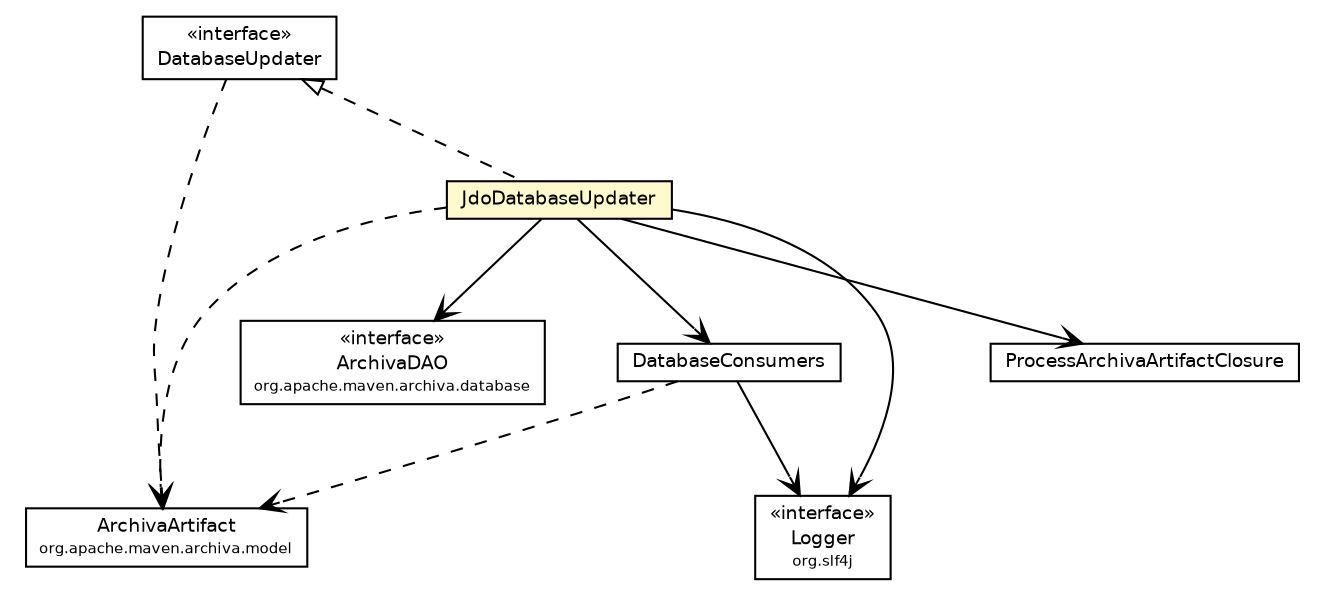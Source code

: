 #!/usr/local/bin/dot
#
# Class diagram 
# Generated by UmlGraph version 4.6 (http://www.spinellis.gr/sw/umlgraph)
#

digraph G {
	edge [fontname="Helvetica",fontsize=10,labelfontname="Helvetica",labelfontsize=10];
	node [fontname="Helvetica",fontsize=10,shape=plaintext];
	// org.apache.maven.archiva.model.ArchivaArtifact
	c102051 [label=<<table border="0" cellborder="1" cellspacing="0" cellpadding="2" port="p" href="../../model/ArchivaArtifact.html">
		<tr><td><table border="0" cellspacing="0" cellpadding="1">
			<tr><td> ArchivaArtifact </td></tr>
			<tr><td><font point-size="7.0"> org.apache.maven.archiva.model </font></td></tr>
		</table></td></tr>
		</table>>, fontname="Helvetica", fontcolor="black", fontsize=9.0];
	// org.apache.maven.archiva.database.ArchivaDAO
	c102151 [label=<<table border="0" cellborder="1" cellspacing="0" cellpadding="2" port="p" href="../ArchivaDAO.html">
		<tr><td><table border="0" cellspacing="0" cellpadding="1">
			<tr><td> &laquo;interface&raquo; </td></tr>
			<tr><td> ArchivaDAO </td></tr>
			<tr><td><font point-size="7.0"> org.apache.maven.archiva.database </font></td></tr>
		</table></td></tr>
		</table>>, fontname="Helvetica", fontcolor="black", fontsize=9.0];
	// org.apache.maven.archiva.database.updater.JdoDatabaseUpdater
	c102193 [label=<<table border="0" cellborder="1" cellspacing="0" cellpadding="2" port="p" bgcolor="lemonChiffon" href="./JdoDatabaseUpdater.html">
		<tr><td><table border="0" cellspacing="0" cellpadding="1">
			<tr><td> JdoDatabaseUpdater </td></tr>
		</table></td></tr>
		</table>>, fontname="Helvetica", fontcolor="black", fontsize=9.0];
	// org.apache.maven.archiva.database.updater.DatabaseUpdater
	c102194 [label=<<table border="0" cellborder="1" cellspacing="0" cellpadding="2" port="p" href="./DatabaseUpdater.html">
		<tr><td><table border="0" cellspacing="0" cellpadding="1">
			<tr><td> &laquo;interface&raquo; </td></tr>
			<tr><td> DatabaseUpdater </td></tr>
		</table></td></tr>
		</table>>, fontname="Helvetica", fontcolor="black", fontsize=9.0];
	// org.apache.maven.archiva.database.updater.DatabaseConsumers
	c102196 [label=<<table border="0" cellborder="1" cellspacing="0" cellpadding="2" port="p" href="./DatabaseConsumers.html">
		<tr><td><table border="0" cellspacing="0" cellpadding="1">
			<tr><td> DatabaseConsumers </td></tr>
		</table></td></tr>
		</table>>, fontname="Helvetica", fontcolor="black", fontsize=9.0];
	//org.apache.maven.archiva.database.updater.JdoDatabaseUpdater implements org.apache.maven.archiva.database.updater.DatabaseUpdater
	c102194:p -> c102193:p [dir=back,arrowtail=empty,style=dashed];
	// org.apache.maven.archiva.database.updater.JdoDatabaseUpdater NAVASSOC org.slf4j.Logger
	c102193:p -> c102367:p [taillabel="", label="", headlabel="", fontname="Helvetica", fontcolor="black", fontsize=10.0, color="black", arrowhead=open];
	// org.apache.maven.archiva.database.updater.JdoDatabaseUpdater NAVASSOC org.apache.maven.archiva.database.ArchivaDAO
	c102193:p -> c102151:p [taillabel="", label="", headlabel="", fontname="Helvetica", fontcolor="black", fontsize=10.0, color="black", arrowhead=open];
	// org.apache.maven.archiva.database.updater.JdoDatabaseUpdater NAVASSOC org.apache.maven.archiva.database.updater.DatabaseConsumers
	c102193:p -> c102196:p [taillabel="", label="", headlabel="", fontname="Helvetica", fontcolor="black", fontsize=10.0, color="black", arrowhead=open];
	// org.apache.maven.archiva.database.updater.JdoDatabaseUpdater NAVASSOC org.apache.maven.archiva.database.updater.ProcessArchivaArtifactClosure
	c102193:p -> c102368:p [taillabel="", label="", headlabel="", fontname="Helvetica", fontcolor="black", fontsize=10.0, color="black", arrowhead=open];
	// org.apache.maven.archiva.database.updater.DatabaseConsumers NAVASSOC org.slf4j.Logger
	c102196:p -> c102367:p [taillabel="", label="", headlabel="", fontname="Helvetica", fontcolor="black", fontsize=10.0, color="black", arrowhead=open];
	// org.apache.maven.archiva.database.updater.JdoDatabaseUpdater DEPEND org.apache.maven.archiva.model.ArchivaArtifact
	c102193:p -> c102051:p [taillabel="", label="", headlabel="", fontname="Helvetica", fontcolor="black", fontsize=10.0, color="black", arrowhead=open, style=dashed];
	// org.apache.maven.archiva.database.updater.DatabaseUpdater DEPEND org.apache.maven.archiva.model.ArchivaArtifact
	c102194:p -> c102051:p [taillabel="", label="", headlabel="", fontname="Helvetica", fontcolor="black", fontsize=10.0, color="black", arrowhead=open, style=dashed];
	// org.apache.maven.archiva.database.updater.DatabaseConsumers DEPEND org.apache.maven.archiva.model.ArchivaArtifact
	c102196:p -> c102051:p [taillabel="", label="", headlabel="", fontname="Helvetica", fontcolor="black", fontsize=10.0, color="black", arrowhead=open, style=dashed];
	// org.slf4j.Logger
	c102367 [label=<<table border="0" cellborder="1" cellspacing="0" cellpadding="2" port="p" href="http://java.sun.com/j2se/1.4.2/docs/api/org/slf4j/Logger.html">
		<tr><td><table border="0" cellspacing="0" cellpadding="1">
			<tr><td> &laquo;interface&raquo; </td></tr>
			<tr><td> Logger </td></tr>
			<tr><td><font point-size="7.0"> org.slf4j </font></td></tr>
		</table></td></tr>
		</table>>, fontname="Helvetica", fontcolor="black", fontsize=9.0];
	// org.apache.maven.archiva.database.updater.ProcessArchivaArtifactClosure
	c102368 [label=<<table border="0" cellborder="1" cellspacing="0" cellpadding="2" port="p" href="http://java.sun.com/j2se/1.4.2/docs/api/org/apache/maven/archiva/database/updater/ProcessArchivaArtifactClosure.html">
		<tr><td><table border="0" cellspacing="0" cellpadding="1">
			<tr><td> ProcessArchivaArtifactClosure </td></tr>
		</table></td></tr>
		</table>>, fontname="Helvetica", fontcolor="black", fontsize=9.0];
}


